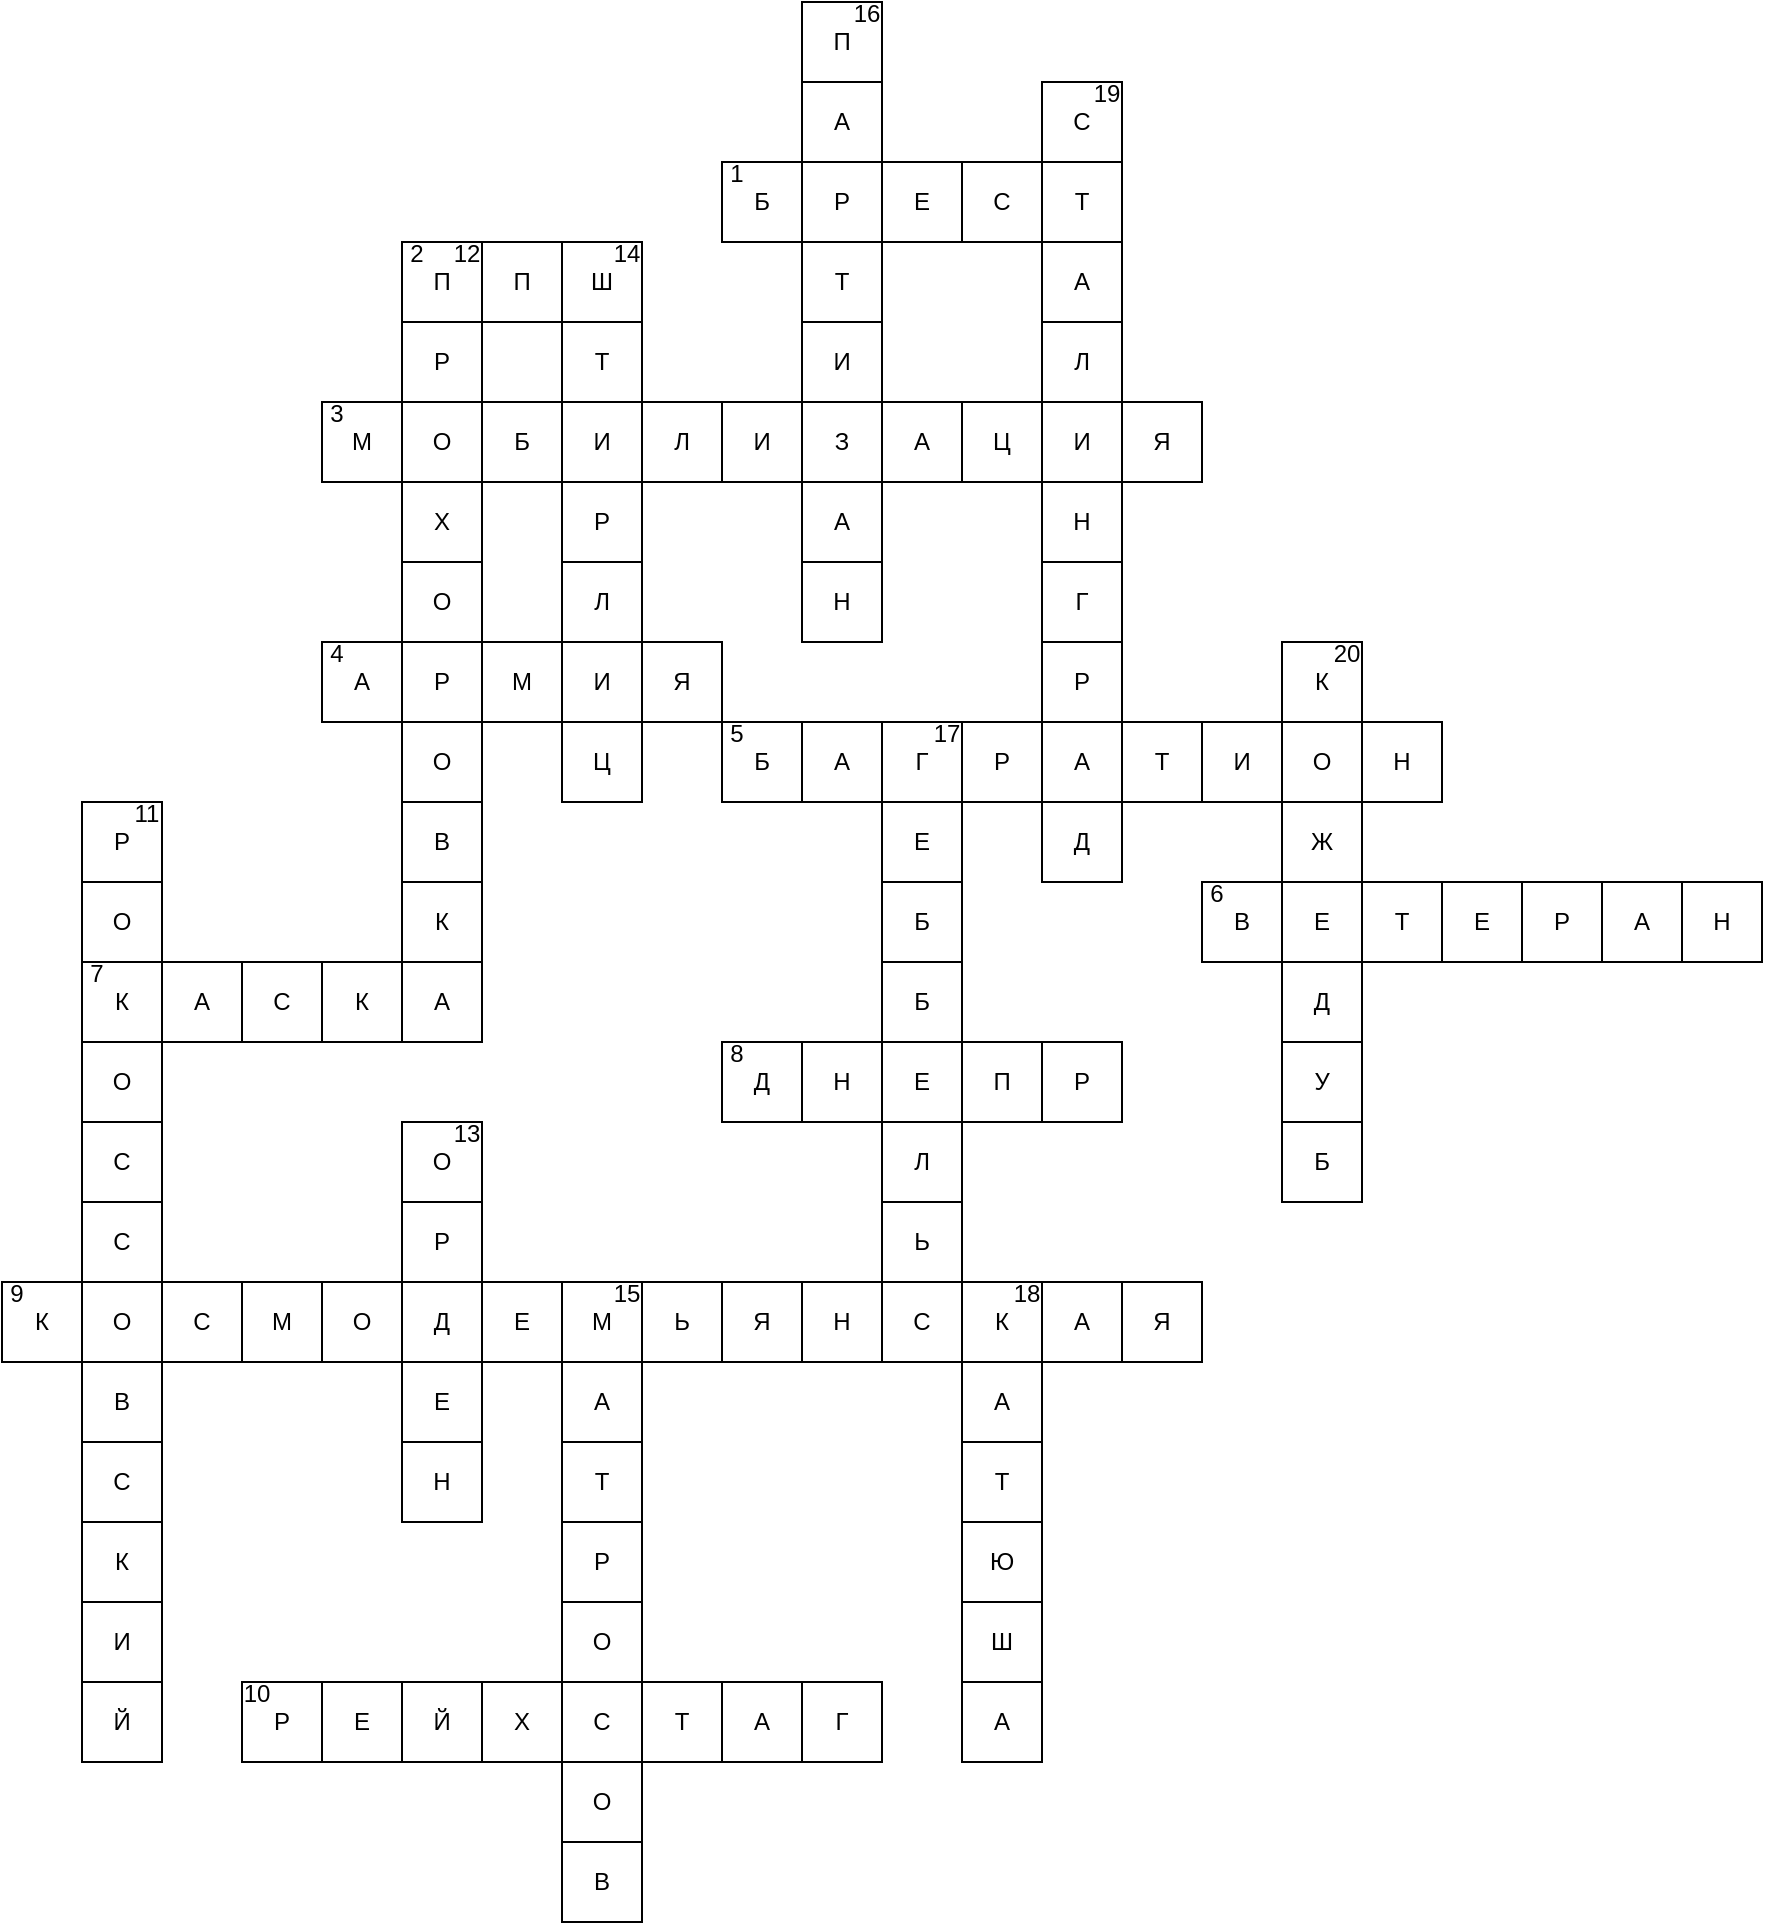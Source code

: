 <mxfile version="26.2.2">
  <diagram name="Page-1" id="Yof0ojMYx1vQy4aXH5or">
    <mxGraphModel dx="978" dy="1852" grid="1" gridSize="10" guides="1" tooltips="1" connect="1" arrows="1" fold="1" page="1" pageScale="1" pageWidth="850" pageHeight="1100" math="0" shadow="0">
      <root>
        <mxCell id="0" />
        <mxCell id="1" parent="0" />
        <mxCell id="xLKOxf6W05N18zcQDcPB-1" value="П" style="whiteSpace=wrap;html=1;aspect=fixed;" parent="1" vertex="1">
          <mxGeometry x="200" y="120" width="40" height="40" as="geometry" />
        </mxCell>
        <mxCell id="xLKOxf6W05N18zcQDcPB-2" value="П" style="whiteSpace=wrap;html=1;aspect=fixed;" parent="1" vertex="1">
          <mxGeometry x="240" y="120" width="40" height="40" as="geometry" />
        </mxCell>
        <mxCell id="xLKOxf6W05N18zcQDcPB-3" value="Ш" style="whiteSpace=wrap;html=1;aspect=fixed;" parent="1" vertex="1">
          <mxGeometry x="280" y="120" width="40" height="40" as="geometry" />
        </mxCell>
        <mxCell id="xLKOxf6W05N18zcQDcPB-5" value="Т" style="whiteSpace=wrap;html=1;aspect=fixed;" parent="1" vertex="1">
          <mxGeometry x="280" y="160" width="40" height="40" as="geometry" />
        </mxCell>
        <mxCell id="xLKOxf6W05N18zcQDcPB-6" value="И" style="whiteSpace=wrap;html=1;aspect=fixed;" parent="1" vertex="1">
          <mxGeometry x="280" y="200" width="40" height="40" as="geometry" />
        </mxCell>
        <mxCell id="xLKOxf6W05N18zcQDcPB-7" value="Р" style="whiteSpace=wrap;html=1;aspect=fixed;" parent="1" vertex="1">
          <mxGeometry x="280" y="240" width="40" height="40" as="geometry" />
        </mxCell>
        <mxCell id="xLKOxf6W05N18zcQDcPB-8" value="Л" style="whiteSpace=wrap;html=1;aspect=fixed;" parent="1" vertex="1">
          <mxGeometry x="280" y="280" width="40" height="40" as="geometry" />
        </mxCell>
        <mxCell id="xLKOxf6W05N18zcQDcPB-9" value="И" style="whiteSpace=wrap;html=1;aspect=fixed;" parent="1" vertex="1">
          <mxGeometry x="280" y="320" width="40" height="40" as="geometry" />
        </mxCell>
        <mxCell id="xLKOxf6W05N18zcQDcPB-10" value="Ц" style="whiteSpace=wrap;html=1;aspect=fixed;" parent="1" vertex="1">
          <mxGeometry x="280" y="360" width="40" height="40" as="geometry" />
        </mxCell>
        <mxCell id="xLKOxf6W05N18zcQDcPB-11" value="Р" style="whiteSpace=wrap;html=1;aspect=fixed;" parent="1" vertex="1">
          <mxGeometry x="200" y="160" width="40" height="40" as="geometry" />
        </mxCell>
        <mxCell id="xLKOxf6W05N18zcQDcPB-12" value="О" style="whiteSpace=wrap;html=1;aspect=fixed;" parent="1" vertex="1">
          <mxGeometry x="200" y="200" width="40" height="40" as="geometry" />
        </mxCell>
        <mxCell id="xLKOxf6W05N18zcQDcPB-13" value="Х" style="whiteSpace=wrap;html=1;aspect=fixed;" parent="1" vertex="1">
          <mxGeometry x="200" y="240" width="40" height="40" as="geometry" />
        </mxCell>
        <mxCell id="xLKOxf6W05N18zcQDcPB-14" value="О" style="whiteSpace=wrap;html=1;aspect=fixed;" parent="1" vertex="1">
          <mxGeometry x="200" y="280" width="40" height="40" as="geometry" />
        </mxCell>
        <mxCell id="xLKOxf6W05N18zcQDcPB-15" value="Р" style="whiteSpace=wrap;html=1;aspect=fixed;" parent="1" vertex="1">
          <mxGeometry x="200" y="320" width="40" height="40" as="geometry" />
        </mxCell>
        <mxCell id="xLKOxf6W05N18zcQDcPB-16" value="О" style="whiteSpace=wrap;html=1;aspect=fixed;" parent="1" vertex="1">
          <mxGeometry x="200" y="360" width="40" height="40" as="geometry" />
        </mxCell>
        <mxCell id="xLKOxf6W05N18zcQDcPB-17" value="В" style="whiteSpace=wrap;html=1;aspect=fixed;" parent="1" vertex="1">
          <mxGeometry x="200" y="400" width="40" height="40" as="geometry" />
        </mxCell>
        <mxCell id="xLKOxf6W05N18zcQDcPB-20" value="М" style="whiteSpace=wrap;html=1;aspect=fixed;" parent="1" vertex="1">
          <mxGeometry x="240" y="320" width="40" height="40" as="geometry" />
        </mxCell>
        <mxCell id="xLKOxf6W05N18zcQDcPB-21" value="Я" style="whiteSpace=wrap;html=1;aspect=fixed;" parent="1" vertex="1">
          <mxGeometry x="320" y="320" width="40" height="40" as="geometry" />
        </mxCell>
        <mxCell id="xLKOxf6W05N18zcQDcPB-45" value="М" style="whiteSpace=wrap;html=1;aspect=fixed;" parent="1" vertex="1">
          <mxGeometry x="160" y="200" width="40" height="40" as="geometry" />
        </mxCell>
        <mxCell id="xLKOxf6W05N18zcQDcPB-46" value="Б" style="whiteSpace=wrap;html=1;aspect=fixed;" parent="1" vertex="1">
          <mxGeometry x="240" y="200" width="40" height="40" as="geometry" />
        </mxCell>
        <mxCell id="xLKOxf6W05N18zcQDcPB-47" value="Л" style="whiteSpace=wrap;html=1;aspect=fixed;" parent="1" vertex="1">
          <mxGeometry x="320" y="200" width="40" height="40" as="geometry" />
        </mxCell>
        <mxCell id="xLKOxf6W05N18zcQDcPB-48" value="И" style="whiteSpace=wrap;html=1;aspect=fixed;" parent="1" vertex="1">
          <mxGeometry x="360" y="200" width="40" height="40" as="geometry" />
        </mxCell>
        <mxCell id="xLKOxf6W05N18zcQDcPB-49" value="З" style="whiteSpace=wrap;html=1;aspect=fixed;" parent="1" vertex="1">
          <mxGeometry x="400" y="200" width="40" height="40" as="geometry" />
        </mxCell>
        <mxCell id="xLKOxf6W05N18zcQDcPB-50" value="А" style="whiteSpace=wrap;html=1;aspect=fixed;" parent="1" vertex="1">
          <mxGeometry x="440" y="200" width="40" height="40" as="geometry" />
        </mxCell>
        <mxCell id="xLKOxf6W05N18zcQDcPB-51" value="Ц" style="whiteSpace=wrap;html=1;aspect=fixed;" parent="1" vertex="1">
          <mxGeometry x="480" y="200" width="40" height="40" as="geometry" />
        </mxCell>
        <mxCell id="xLKOxf6W05N18zcQDcPB-52" value="И" style="whiteSpace=wrap;html=1;aspect=fixed;" parent="1" vertex="1">
          <mxGeometry x="520" y="200" width="40" height="40" as="geometry" />
        </mxCell>
        <mxCell id="xLKOxf6W05N18zcQDcPB-53" value="Я" style="whiteSpace=wrap;html=1;aspect=fixed;" parent="1" vertex="1">
          <mxGeometry x="560" y="200" width="40" height="40" as="geometry" />
        </mxCell>
        <mxCell id="xLKOxf6W05N18zcQDcPB-54" value="И" style="whiteSpace=wrap;html=1;aspect=fixed;" parent="1" vertex="1">
          <mxGeometry x="400" y="160" width="40" height="40" as="geometry" />
        </mxCell>
        <mxCell id="xLKOxf6W05N18zcQDcPB-55" value="Т" style="whiteSpace=wrap;html=1;aspect=fixed;" parent="1" vertex="1">
          <mxGeometry x="400" y="120" width="40" height="40" as="geometry" />
        </mxCell>
        <mxCell id="xLKOxf6W05N18zcQDcPB-56" value="Р" style="whiteSpace=wrap;html=1;aspect=fixed;" parent="1" vertex="1">
          <mxGeometry x="400" y="80" width="40" height="40" as="geometry" />
        </mxCell>
        <mxCell id="xLKOxf6W05N18zcQDcPB-57" value="А" style="whiteSpace=wrap;html=1;aspect=fixed;" parent="1" vertex="1">
          <mxGeometry x="400" y="240" width="40" height="40" as="geometry" />
        </mxCell>
        <mxCell id="xLKOxf6W05N18zcQDcPB-58" value="Н" style="whiteSpace=wrap;html=1;aspect=fixed;" parent="1" vertex="1">
          <mxGeometry x="400" y="280" width="40" height="40" as="geometry" />
        </mxCell>
        <mxCell id="xLKOxf6W05N18zcQDcPB-59" value="А" style="whiteSpace=wrap;html=1;aspect=fixed;" parent="1" vertex="1">
          <mxGeometry x="400" y="40" width="40" height="40" as="geometry" />
        </mxCell>
        <mxCell id="xLKOxf6W05N18zcQDcPB-60" value="П" style="whiteSpace=wrap;html=1;aspect=fixed;" parent="1" vertex="1">
          <mxGeometry x="400" width="40" height="40" as="geometry" />
        </mxCell>
        <mxCell id="xLKOxf6W05N18zcQDcPB-61" value="Л" style="whiteSpace=wrap;html=1;aspect=fixed;" parent="1" vertex="1">
          <mxGeometry x="520" y="160" width="40" height="40" as="geometry" />
        </mxCell>
        <mxCell id="xLKOxf6W05N18zcQDcPB-62" value="А" style="whiteSpace=wrap;html=1;aspect=fixed;" parent="1" vertex="1">
          <mxGeometry x="520" y="120" width="40" height="40" as="geometry" />
        </mxCell>
        <mxCell id="xLKOxf6W05N18zcQDcPB-63" value="Т" style="whiteSpace=wrap;html=1;aspect=fixed;" parent="1" vertex="1">
          <mxGeometry x="520" y="80" width="40" height="40" as="geometry" />
        </mxCell>
        <mxCell id="xLKOxf6W05N18zcQDcPB-64" value="С" style="whiteSpace=wrap;html=1;aspect=fixed;" parent="1" vertex="1">
          <mxGeometry x="520" y="40" width="40" height="40" as="geometry" />
        </mxCell>
        <mxCell id="xLKOxf6W05N18zcQDcPB-65" value="Н" style="whiteSpace=wrap;html=1;aspect=fixed;" parent="1" vertex="1">
          <mxGeometry x="520" y="240" width="40" height="40" as="geometry" />
        </mxCell>
        <mxCell id="xLKOxf6W05N18zcQDcPB-66" value="Г" style="whiteSpace=wrap;html=1;aspect=fixed;" parent="1" vertex="1">
          <mxGeometry x="520" y="280" width="40" height="40" as="geometry" />
        </mxCell>
        <mxCell id="xLKOxf6W05N18zcQDcPB-67" value="Р" style="whiteSpace=wrap;html=1;aspect=fixed;" parent="1" vertex="1">
          <mxGeometry x="520" y="320" width="40" height="40" as="geometry" />
        </mxCell>
        <mxCell id="xLKOxf6W05N18zcQDcPB-68" value="А" style="whiteSpace=wrap;html=1;aspect=fixed;" parent="1" vertex="1">
          <mxGeometry x="520" y="360" width="40" height="40" as="geometry" />
        </mxCell>
        <mxCell id="xLKOxf6W05N18zcQDcPB-69" value="Д" style="whiteSpace=wrap;html=1;aspect=fixed;" parent="1" vertex="1">
          <mxGeometry x="520" y="400" width="40" height="40" as="geometry" />
        </mxCell>
        <mxCell id="xLKOxf6W05N18zcQDcPB-70" value="Б" style="whiteSpace=wrap;html=1;aspect=fixed;" parent="1" vertex="1">
          <mxGeometry x="360" y="80" width="40" height="40" as="geometry" />
        </mxCell>
        <mxCell id="xLKOxf6W05N18zcQDcPB-71" value="Е" style="whiteSpace=wrap;html=1;aspect=fixed;" parent="1" vertex="1">
          <mxGeometry x="440" y="80" width="40" height="40" as="geometry" />
        </mxCell>
        <mxCell id="xLKOxf6W05N18zcQDcPB-72" value="С" style="whiteSpace=wrap;html=1;aspect=fixed;" parent="1" vertex="1">
          <mxGeometry x="480" y="80" width="40" height="40" as="geometry" />
        </mxCell>
        <mxCell id="xLKOxf6W05N18zcQDcPB-73" value="Р" style="whiteSpace=wrap;html=1;aspect=fixed;" parent="1" vertex="1">
          <mxGeometry x="480" y="360" width="40" height="40" as="geometry" />
        </mxCell>
        <mxCell id="xLKOxf6W05N18zcQDcPB-74" value="Г" style="whiteSpace=wrap;html=1;aspect=fixed;" parent="1" vertex="1">
          <mxGeometry x="440" y="360" width="40" height="40" as="geometry" />
        </mxCell>
        <mxCell id="xLKOxf6W05N18zcQDcPB-75" value="А" style="whiteSpace=wrap;html=1;aspect=fixed;" parent="1" vertex="1">
          <mxGeometry x="400" y="360" width="40" height="40" as="geometry" />
        </mxCell>
        <mxCell id="xLKOxf6W05N18zcQDcPB-76" value="Б" style="whiteSpace=wrap;html=1;aspect=fixed;" parent="1" vertex="1">
          <mxGeometry x="360" y="360" width="40" height="40" as="geometry" />
        </mxCell>
        <mxCell id="xLKOxf6W05N18zcQDcPB-77" value="Т" style="whiteSpace=wrap;html=1;aspect=fixed;" parent="1" vertex="1">
          <mxGeometry x="560" y="360" width="40" height="40" as="geometry" />
        </mxCell>
        <mxCell id="xLKOxf6W05N18zcQDcPB-78" value="И" style="whiteSpace=wrap;html=1;aspect=fixed;" parent="1" vertex="1">
          <mxGeometry x="600" y="360" width="40" height="40" as="geometry" />
        </mxCell>
        <mxCell id="xLKOxf6W05N18zcQDcPB-79" value="О" style="whiteSpace=wrap;html=1;aspect=fixed;" parent="1" vertex="1">
          <mxGeometry x="640" y="360" width="40" height="40" as="geometry" />
        </mxCell>
        <mxCell id="xLKOxf6W05N18zcQDcPB-80" value="Н" style="whiteSpace=wrap;html=1;aspect=fixed;" parent="1" vertex="1">
          <mxGeometry x="680" y="360" width="40" height="40" as="geometry" />
        </mxCell>
        <mxCell id="xLKOxf6W05N18zcQDcPB-82" value="Е" style="whiteSpace=wrap;html=1;aspect=fixed;" parent="1" vertex="1">
          <mxGeometry x="440" y="400" width="40" height="40" as="geometry" />
        </mxCell>
        <mxCell id="xLKOxf6W05N18zcQDcPB-83" value="Б" style="whiteSpace=wrap;html=1;aspect=fixed;" parent="1" vertex="1">
          <mxGeometry x="440" y="440" width="40" height="40" as="geometry" />
        </mxCell>
        <mxCell id="xLKOxf6W05N18zcQDcPB-84" value="Б" style="whiteSpace=wrap;html=1;aspect=fixed;" parent="1" vertex="1">
          <mxGeometry x="440" y="480" width="40" height="40" as="geometry" />
        </mxCell>
        <mxCell id="xLKOxf6W05N18zcQDcPB-85" value="Е" style="whiteSpace=wrap;html=1;aspect=fixed;" parent="1" vertex="1">
          <mxGeometry x="440" y="520" width="40" height="40" as="geometry" />
        </mxCell>
        <mxCell id="xLKOxf6W05N18zcQDcPB-86" value="Л" style="whiteSpace=wrap;html=1;aspect=fixed;" parent="1" vertex="1">
          <mxGeometry x="440" y="560" width="40" height="40" as="geometry" />
        </mxCell>
        <mxCell id="xLKOxf6W05N18zcQDcPB-87" value="Ь" style="whiteSpace=wrap;html=1;aspect=fixed;" parent="1" vertex="1">
          <mxGeometry x="440" y="600" width="40" height="40" as="geometry" />
        </mxCell>
        <mxCell id="xLKOxf6W05N18zcQDcPB-88" value="С" style="whiteSpace=wrap;html=1;aspect=fixed;" parent="1" vertex="1">
          <mxGeometry x="440" y="640" width="40" height="40" as="geometry" />
        </mxCell>
        <mxCell id="xLKOxf6W05N18zcQDcPB-89" value="К" style="whiteSpace=wrap;html=1;aspect=fixed;" parent="1" vertex="1">
          <mxGeometry x="640" y="320" width="40" height="40" as="geometry" />
        </mxCell>
        <mxCell id="xLKOxf6W05N18zcQDcPB-90" value="Ж" style="whiteSpace=wrap;html=1;aspect=fixed;" parent="1" vertex="1">
          <mxGeometry x="640" y="400" width="40" height="40" as="geometry" />
        </mxCell>
        <mxCell id="xLKOxf6W05N18zcQDcPB-91" value="Е" style="whiteSpace=wrap;html=1;aspect=fixed;" parent="1" vertex="1">
          <mxGeometry x="640" y="440" width="40" height="40" as="geometry" />
        </mxCell>
        <mxCell id="xLKOxf6W05N18zcQDcPB-92" value="Д" style="whiteSpace=wrap;html=1;aspect=fixed;" parent="1" vertex="1">
          <mxGeometry x="640" y="480" width="40" height="40" as="geometry" />
        </mxCell>
        <mxCell id="xLKOxf6W05N18zcQDcPB-93" value="У" style="whiteSpace=wrap;html=1;aspect=fixed;" parent="1" vertex="1">
          <mxGeometry x="640" y="520" width="40" height="40" as="geometry" />
        </mxCell>
        <mxCell id="xLKOxf6W05N18zcQDcPB-94" value="Б" style="whiteSpace=wrap;html=1;aspect=fixed;" parent="1" vertex="1">
          <mxGeometry x="640" y="560" width="40" height="40" as="geometry" />
        </mxCell>
        <mxCell id="xLKOxf6W05N18zcQDcPB-95" value="К" style="whiteSpace=wrap;html=1;aspect=fixed;" parent="1" vertex="1">
          <mxGeometry x="480" y="640" width="40" height="40" as="geometry" />
        </mxCell>
        <mxCell id="xLKOxf6W05N18zcQDcPB-96" value="А" style="whiteSpace=wrap;html=1;aspect=fixed;" parent="1" vertex="1">
          <mxGeometry x="520" y="640" width="40" height="40" as="geometry" />
        </mxCell>
        <mxCell id="xLKOxf6W05N18zcQDcPB-97" value="Я" style="whiteSpace=wrap;html=1;aspect=fixed;" parent="1" vertex="1">
          <mxGeometry x="560" y="640" width="40" height="40" as="geometry" />
        </mxCell>
        <mxCell id="xLKOxf6W05N18zcQDcPB-98" value="Я" style="whiteSpace=wrap;html=1;aspect=fixed;" parent="1" vertex="1">
          <mxGeometry x="360" y="640" width="40" height="40" as="geometry" />
        </mxCell>
        <mxCell id="xLKOxf6W05N18zcQDcPB-99" value="Ь" style="whiteSpace=wrap;html=1;aspect=fixed;" parent="1" vertex="1">
          <mxGeometry x="320" y="640" width="40" height="40" as="geometry" />
        </mxCell>
        <mxCell id="xLKOxf6W05N18zcQDcPB-100" value="М" style="whiteSpace=wrap;html=1;aspect=fixed;" parent="1" vertex="1">
          <mxGeometry x="280" y="640" width="40" height="40" as="geometry" />
        </mxCell>
        <mxCell id="xLKOxf6W05N18zcQDcPB-101" value="Е" style="whiteSpace=wrap;html=1;aspect=fixed;" parent="1" vertex="1">
          <mxGeometry x="240" y="640" width="40" height="40" as="geometry" />
        </mxCell>
        <mxCell id="xLKOxf6W05N18zcQDcPB-102" value="Д" style="whiteSpace=wrap;html=1;aspect=fixed;" parent="1" vertex="1">
          <mxGeometry x="200" y="640" width="40" height="40" as="geometry" />
        </mxCell>
        <mxCell id="xLKOxf6W05N18zcQDcPB-103" value="О" style="whiteSpace=wrap;html=1;aspect=fixed;" parent="1" vertex="1">
          <mxGeometry x="160" y="640" width="40" height="40" as="geometry" />
        </mxCell>
        <mxCell id="xLKOxf6W05N18zcQDcPB-104" value="М" style="whiteSpace=wrap;html=1;aspect=fixed;" parent="1" vertex="1">
          <mxGeometry x="120" y="640" width="40" height="40" as="geometry" />
        </mxCell>
        <mxCell id="xLKOxf6W05N18zcQDcPB-105" value="С" style="whiteSpace=wrap;html=1;aspect=fixed;" parent="1" vertex="1">
          <mxGeometry x="80" y="640" width="40" height="40" as="geometry" />
        </mxCell>
        <mxCell id="xLKOxf6W05N18zcQDcPB-107" value="&lt;span style=&quot;font-weight: normal;&quot;&gt;К&lt;/span&gt;" style="whiteSpace=wrap;html=1;aspect=fixed;fontStyle=1" parent="1" vertex="1">
          <mxGeometry y="640" width="40" height="40" as="geometry" />
        </mxCell>
        <mxCell id="xLKOxf6W05N18zcQDcPB-108" value="Н" style="whiteSpace=wrap;html=1;aspect=fixed;" parent="1" vertex="1">
          <mxGeometry x="400" y="640" width="40" height="40" as="geometry" />
        </mxCell>
        <mxCell id="xLKOxf6W05N18zcQDcPB-109" value="В" style="whiteSpace=wrap;html=1;aspect=fixed;" parent="1" vertex="1">
          <mxGeometry x="40" y="680" width="40" height="40" as="geometry" />
        </mxCell>
        <mxCell id="xLKOxf6W05N18zcQDcPB-110" value="О" style="whiteSpace=wrap;html=1;aspect=fixed;" parent="1" vertex="1">
          <mxGeometry x="40" y="640" width="40" height="40" as="geometry" />
        </mxCell>
        <mxCell id="xLKOxf6W05N18zcQDcPB-111" value="С" style="whiteSpace=wrap;html=1;aspect=fixed;" parent="1" vertex="1">
          <mxGeometry x="40" y="600" width="40" height="40" as="geometry" />
        </mxCell>
        <mxCell id="xLKOxf6W05N18zcQDcPB-112" value="О" style="whiteSpace=wrap;html=1;aspect=fixed;" parent="1" vertex="1">
          <mxGeometry x="40" y="520" width="40" height="40" as="geometry" />
        </mxCell>
        <mxCell id="xLKOxf6W05N18zcQDcPB-113" value="К" style="whiteSpace=wrap;html=1;aspect=fixed;" parent="1" vertex="1">
          <mxGeometry x="40" y="480" width="40" height="40" as="geometry" />
        </mxCell>
        <mxCell id="xLKOxf6W05N18zcQDcPB-114" value="О" style="whiteSpace=wrap;html=1;aspect=fixed;" parent="1" vertex="1">
          <mxGeometry x="40" y="440" width="40" height="40" as="geometry" />
        </mxCell>
        <mxCell id="xLKOxf6W05N18zcQDcPB-115" value="Р" style="whiteSpace=wrap;html=1;aspect=fixed;" parent="1" vertex="1">
          <mxGeometry x="40" y="400" width="40" height="40" as="geometry" />
        </mxCell>
        <mxCell id="xLKOxf6W05N18zcQDcPB-116" value="К" style="whiteSpace=wrap;html=1;aspect=fixed;" parent="1" vertex="1">
          <mxGeometry x="40" y="760" width="40" height="40" as="geometry" />
        </mxCell>
        <mxCell id="xLKOxf6W05N18zcQDcPB-117" value="И" style="whiteSpace=wrap;html=1;aspect=fixed;" parent="1" vertex="1">
          <mxGeometry x="40" y="800" width="40" height="40" as="geometry" />
        </mxCell>
        <mxCell id="xLKOxf6W05N18zcQDcPB-118" value="Й" style="whiteSpace=wrap;html=1;aspect=fixed;" parent="1" vertex="1">
          <mxGeometry x="40" y="840" width="40" height="40" as="geometry" />
        </mxCell>
        <mxCell id="xLKOxf6W05N18zcQDcPB-119" value="Д" style="whiteSpace=wrap;html=1;aspect=fixed;" parent="1" vertex="1">
          <mxGeometry x="360" y="520" width="40" height="40" as="geometry" />
        </mxCell>
        <mxCell id="xLKOxf6W05N18zcQDcPB-120" value="Н" style="whiteSpace=wrap;html=1;aspect=fixed;" parent="1" vertex="1">
          <mxGeometry x="400" y="520" width="40" height="40" as="geometry" />
        </mxCell>
        <mxCell id="xLKOxf6W05N18zcQDcPB-121" value="П" style="whiteSpace=wrap;html=1;aspect=fixed;" parent="1" vertex="1">
          <mxGeometry x="480" y="520" width="40" height="40" as="geometry" />
        </mxCell>
        <mxCell id="xLKOxf6W05N18zcQDcPB-122" value="Р" style="whiteSpace=wrap;html=1;aspect=fixed;" parent="1" vertex="1">
          <mxGeometry x="520" y="520" width="40" height="40" as="geometry" />
        </mxCell>
        <mxCell id="xLKOxf6W05N18zcQDcPB-123" value="Р" style="whiteSpace=wrap;html=1;aspect=fixed;" parent="1" vertex="1">
          <mxGeometry x="200" y="600" width="40" height="40" as="geometry" />
        </mxCell>
        <mxCell id="xLKOxf6W05N18zcQDcPB-124" value="О" style="whiteSpace=wrap;html=1;aspect=fixed;" parent="1" vertex="1">
          <mxGeometry x="200" y="560" width="40" height="40" as="geometry" />
        </mxCell>
        <mxCell id="xLKOxf6W05N18zcQDcPB-125" value="Е" style="whiteSpace=wrap;html=1;aspect=fixed;" parent="1" vertex="1">
          <mxGeometry x="200" y="680" width="40" height="40" as="geometry" />
        </mxCell>
        <mxCell id="xLKOxf6W05N18zcQDcPB-126" value="Н" style="whiteSpace=wrap;html=1;aspect=fixed;" parent="1" vertex="1">
          <mxGeometry x="200" y="720" width="40" height="40" as="geometry" />
        </mxCell>
        <mxCell id="xLKOxf6W05N18zcQDcPB-127" value="В" style="whiteSpace=wrap;html=1;aspect=fixed;" parent="1" vertex="1">
          <mxGeometry x="600" y="440" width="40" height="40" as="geometry" />
        </mxCell>
        <mxCell id="xLKOxf6W05N18zcQDcPB-128" value="Т" style="whiteSpace=wrap;html=1;aspect=fixed;" parent="1" vertex="1">
          <mxGeometry x="680" y="440" width="40" height="40" as="geometry" />
        </mxCell>
        <mxCell id="xLKOxf6W05N18zcQDcPB-129" value="Е" style="whiteSpace=wrap;html=1;aspect=fixed;" parent="1" vertex="1">
          <mxGeometry x="720" y="440" width="40" height="40" as="geometry" />
        </mxCell>
        <mxCell id="xLKOxf6W05N18zcQDcPB-130" value="Р" style="whiteSpace=wrap;html=1;aspect=fixed;" parent="1" vertex="1">
          <mxGeometry x="760" y="440" width="40" height="40" as="geometry" />
        </mxCell>
        <mxCell id="xLKOxf6W05N18zcQDcPB-131" value="А" style="whiteSpace=wrap;html=1;aspect=fixed;" parent="1" vertex="1">
          <mxGeometry x="800" y="440" width="40" height="40" as="geometry" />
        </mxCell>
        <mxCell id="xLKOxf6W05N18zcQDcPB-132" value="Н" style="whiteSpace=wrap;html=1;aspect=fixed;" parent="1" vertex="1">
          <mxGeometry x="840" y="440" width="40" height="40" as="geometry" />
        </mxCell>
        <mxCell id="xLKOxf6W05N18zcQDcPB-133" value="А" style="whiteSpace=wrap;html=1;aspect=fixed;" parent="1" vertex="1">
          <mxGeometry x="280" y="680" width="40" height="40" as="geometry" />
        </mxCell>
        <mxCell id="xLKOxf6W05N18zcQDcPB-135" value="Т" style="whiteSpace=wrap;html=1;aspect=fixed;" parent="1" vertex="1">
          <mxGeometry x="280" y="720" width="40" height="40" as="geometry" />
        </mxCell>
        <mxCell id="xLKOxf6W05N18zcQDcPB-136" value="Р" style="whiteSpace=wrap;html=1;aspect=fixed;" parent="1" vertex="1">
          <mxGeometry x="280" y="760" width="40" height="40" as="geometry" />
        </mxCell>
        <mxCell id="xLKOxf6W05N18zcQDcPB-137" value="О" style="whiteSpace=wrap;html=1;aspect=fixed;" parent="1" vertex="1">
          <mxGeometry x="280" y="800" width="40" height="40" as="geometry" />
        </mxCell>
        <mxCell id="xLKOxf6W05N18zcQDcPB-138" value="С" style="whiteSpace=wrap;html=1;aspect=fixed;" parent="1" vertex="1">
          <mxGeometry x="280" y="840" width="40" height="40" as="geometry" />
        </mxCell>
        <mxCell id="xLKOxf6W05N18zcQDcPB-139" value="О" style="whiteSpace=wrap;html=1;aspect=fixed;" parent="1" vertex="1">
          <mxGeometry x="280" y="880" width="40" height="40" as="geometry" />
        </mxCell>
        <mxCell id="xLKOxf6W05N18zcQDcPB-140" value="В" style="whiteSpace=wrap;html=1;aspect=fixed;" parent="1" vertex="1">
          <mxGeometry x="280" y="920" width="40" height="40" as="geometry" />
        </mxCell>
        <mxCell id="xLKOxf6W05N18zcQDcPB-149" value="А" style="whiteSpace=wrap;html=1;aspect=fixed;" parent="1" vertex="1">
          <mxGeometry x="480" y="680" width="40" height="40" as="geometry" />
        </mxCell>
        <mxCell id="xLKOxf6W05N18zcQDcPB-150" value="Т" style="whiteSpace=wrap;html=1;aspect=fixed;" parent="1" vertex="1">
          <mxGeometry x="480" y="720" width="40" height="40" as="geometry" />
        </mxCell>
        <mxCell id="xLKOxf6W05N18zcQDcPB-151" value="Ю" style="whiteSpace=wrap;html=1;aspect=fixed;" parent="1" vertex="1">
          <mxGeometry x="480" y="760" width="40" height="40" as="geometry" />
        </mxCell>
        <mxCell id="xLKOxf6W05N18zcQDcPB-152" value="Ш" style="whiteSpace=wrap;html=1;aspect=fixed;" parent="1" vertex="1">
          <mxGeometry x="480" y="800" width="40" height="40" as="geometry" />
        </mxCell>
        <mxCell id="xLKOxf6W05N18zcQDcPB-153" value="А" style="whiteSpace=wrap;html=1;aspect=fixed;" parent="1" vertex="1">
          <mxGeometry x="480" y="840" width="40" height="40" as="geometry" />
        </mxCell>
        <mxCell id="xLKOxf6W05N18zcQDcPB-154" value="Х" style="whiteSpace=wrap;html=1;aspect=fixed;" parent="1" vertex="1">
          <mxGeometry x="240" y="840" width="40" height="40" as="geometry" />
        </mxCell>
        <mxCell id="xLKOxf6W05N18zcQDcPB-155" value="Й" style="whiteSpace=wrap;html=1;aspect=fixed;" parent="1" vertex="1">
          <mxGeometry x="200" y="840" width="40" height="40" as="geometry" />
        </mxCell>
        <mxCell id="xLKOxf6W05N18zcQDcPB-156" value="Т" style="whiteSpace=wrap;html=1;aspect=fixed;" parent="1" vertex="1">
          <mxGeometry x="320" y="840" width="40" height="40" as="geometry" />
        </mxCell>
        <mxCell id="xLKOxf6W05N18zcQDcPB-157" value="А" style="whiteSpace=wrap;html=1;aspect=fixed;" parent="1" vertex="1">
          <mxGeometry x="360" y="840" width="40" height="40" as="geometry" />
        </mxCell>
        <mxCell id="xLKOxf6W05N18zcQDcPB-158" value="Г" style="whiteSpace=wrap;html=1;aspect=fixed;" parent="1" vertex="1">
          <mxGeometry x="400" y="840" width="40" height="40" as="geometry" />
        </mxCell>
        <mxCell id="xLKOxf6W05N18zcQDcPB-159" value="Е" style="whiteSpace=wrap;html=1;aspect=fixed;" parent="1" vertex="1">
          <mxGeometry x="160" y="840" width="40" height="40" as="geometry" />
        </mxCell>
        <mxCell id="xLKOxf6W05N18zcQDcPB-160" value="Р" style="whiteSpace=wrap;html=1;aspect=fixed;" parent="1" vertex="1">
          <mxGeometry x="120" y="840" width="40" height="40" as="geometry" />
        </mxCell>
        <mxCell id="xLKOxf6W05N18zcQDcPB-164" value="А" style="whiteSpace=wrap;html=1;aspect=fixed;" parent="1" vertex="1">
          <mxGeometry x="200" y="480" width="40" height="40" as="geometry" />
        </mxCell>
        <mxCell id="xLKOxf6W05N18zcQDcPB-176" value="1" style="text;html=1;align=center;verticalAlign=middle;whiteSpace=wrap;rounded=0;fontSize=12;" parent="1" vertex="1">
          <mxGeometry x="360" y="80" width="15" height="12" as="geometry" />
        </mxCell>
        <mxCell id="vLeQGKEVFxL9omsqXR2X-1" value="К" style="whiteSpace=wrap;html=1;aspect=fixed;" parent="1" vertex="1">
          <mxGeometry x="200" y="440" width="40" height="40" as="geometry" />
        </mxCell>
        <mxCell id="vLeQGKEVFxL9omsqXR2X-3" value="А" style="whiteSpace=wrap;html=1;aspect=fixed;" parent="1" vertex="1">
          <mxGeometry x="160" y="320" width="40" height="40" as="geometry" />
        </mxCell>
        <mxCell id="E5bMMDVjK52SLlgIKBjs-1" value="С" style="whiteSpace=wrap;html=1;aspect=fixed;" parent="1" vertex="1">
          <mxGeometry x="40" y="720" width="40" height="40" as="geometry" />
        </mxCell>
        <mxCell id="E5bMMDVjK52SLlgIKBjs-2" value="С" style="whiteSpace=wrap;html=1;aspect=fixed;" parent="1" vertex="1">
          <mxGeometry x="40" y="560" width="40" height="40" as="geometry" />
        </mxCell>
        <mxCell id="E5bMMDVjK52SLlgIKBjs-3" value="А" style="whiteSpace=wrap;html=1;aspect=fixed;" parent="1" vertex="1">
          <mxGeometry x="80" y="480" width="40" height="40" as="geometry" />
        </mxCell>
        <mxCell id="E5bMMDVjK52SLlgIKBjs-4" value="С" style="whiteSpace=wrap;html=1;aspect=fixed;" parent="1" vertex="1">
          <mxGeometry x="120" y="480" width="40" height="40" as="geometry" />
        </mxCell>
        <mxCell id="E5bMMDVjK52SLlgIKBjs-5" value="К" style="whiteSpace=wrap;html=1;aspect=fixed;" parent="1" vertex="1">
          <mxGeometry x="160" y="480" width="40" height="40" as="geometry" />
        </mxCell>
        <mxCell id="E5bMMDVjK52SLlgIKBjs-6" value="2" style="text;html=1;align=center;verticalAlign=middle;whiteSpace=wrap;rounded=0;fontSize=12;" parent="1" vertex="1">
          <mxGeometry x="200" y="120" width="15" height="12" as="geometry" />
        </mxCell>
        <mxCell id="E5bMMDVjK52SLlgIKBjs-7" value="3" style="text;html=1;align=center;verticalAlign=middle;whiteSpace=wrap;rounded=0;fontSize=12;" parent="1" vertex="1">
          <mxGeometry x="160" y="200" width="15" height="12" as="geometry" />
        </mxCell>
        <mxCell id="E5bMMDVjK52SLlgIKBjs-8" value="4" style="text;html=1;align=center;verticalAlign=middle;whiteSpace=wrap;rounded=0;fontSize=12;" parent="1" vertex="1">
          <mxGeometry x="160" y="320" width="15" height="12" as="geometry" />
        </mxCell>
        <mxCell id="E5bMMDVjK52SLlgIKBjs-9" value="5" style="text;html=1;align=center;verticalAlign=middle;whiteSpace=wrap;rounded=0;fontSize=12;" parent="1" vertex="1">
          <mxGeometry x="360" y="360" width="15" height="12" as="geometry" />
        </mxCell>
        <mxCell id="E5bMMDVjK52SLlgIKBjs-10" value="6" style="text;html=1;align=center;verticalAlign=middle;whiteSpace=wrap;rounded=0;fontSize=12;" parent="1" vertex="1">
          <mxGeometry x="600" y="440" width="15" height="12" as="geometry" />
        </mxCell>
        <mxCell id="E5bMMDVjK52SLlgIKBjs-11" value="7" style="text;html=1;align=center;verticalAlign=middle;whiteSpace=wrap;rounded=0;fontSize=12;" parent="1" vertex="1">
          <mxGeometry x="40" y="480" width="15" height="12" as="geometry" />
        </mxCell>
        <mxCell id="E5bMMDVjK52SLlgIKBjs-12" value="8" style="text;html=1;align=center;verticalAlign=middle;whiteSpace=wrap;rounded=0;fontSize=12;" parent="1" vertex="1">
          <mxGeometry x="360" y="520" width="15" height="12" as="geometry" />
        </mxCell>
        <mxCell id="E5bMMDVjK52SLlgIKBjs-13" value="9" style="text;html=1;align=center;verticalAlign=middle;whiteSpace=wrap;rounded=0;fontSize=12;" parent="1" vertex="1">
          <mxGeometry y="640" width="15" height="12" as="geometry" />
        </mxCell>
        <mxCell id="E5bMMDVjK52SLlgIKBjs-14" value="10" style="text;html=1;align=center;verticalAlign=middle;whiteSpace=wrap;rounded=0;fontSize=12;" parent="1" vertex="1">
          <mxGeometry x="120" y="840" width="15" height="12" as="geometry" />
        </mxCell>
        <mxCell id="E5bMMDVjK52SLlgIKBjs-15" value="11" style="text;html=1;align=center;verticalAlign=middle;whiteSpace=wrap;rounded=0;fontSize=12;" parent="1" vertex="1">
          <mxGeometry x="65" y="400" width="15" height="12" as="geometry" />
        </mxCell>
        <mxCell id="E5bMMDVjK52SLlgIKBjs-16" value="12" style="text;html=1;align=center;verticalAlign=middle;whiteSpace=wrap;rounded=0;fontSize=12;" parent="1" vertex="1">
          <mxGeometry x="225" y="120" width="15" height="12" as="geometry" />
        </mxCell>
        <mxCell id="E5bMMDVjK52SLlgIKBjs-17" value="13" style="text;html=1;align=center;verticalAlign=middle;whiteSpace=wrap;rounded=0;fontSize=12;" parent="1" vertex="1">
          <mxGeometry x="225" y="560" width="15" height="12" as="geometry" />
        </mxCell>
        <mxCell id="E5bMMDVjK52SLlgIKBjs-18" value="14" style="text;html=1;align=center;verticalAlign=middle;whiteSpace=wrap;rounded=0;fontSize=12;" parent="1" vertex="1">
          <mxGeometry x="305" y="120" width="15" height="12" as="geometry" />
        </mxCell>
        <mxCell id="E5bMMDVjK52SLlgIKBjs-19" value="15" style="text;html=1;align=center;verticalAlign=middle;whiteSpace=wrap;rounded=0;fontSize=12;" parent="1" vertex="1">
          <mxGeometry x="305" y="640" width="15" height="12" as="geometry" />
        </mxCell>
        <mxCell id="E5bMMDVjK52SLlgIKBjs-20" value="16" style="text;html=1;align=center;verticalAlign=middle;whiteSpace=wrap;rounded=0;fontSize=12;" parent="1" vertex="1">
          <mxGeometry x="425" width="15" height="12" as="geometry" />
        </mxCell>
        <mxCell id="E5bMMDVjK52SLlgIKBjs-21" value="17" style="text;html=1;align=center;verticalAlign=middle;whiteSpace=wrap;rounded=0;fontSize=12;" parent="1" vertex="1">
          <mxGeometry x="465" y="360" width="15" height="12" as="geometry" />
        </mxCell>
        <mxCell id="E5bMMDVjK52SLlgIKBjs-22" value="19" style="text;html=1;align=center;verticalAlign=middle;whiteSpace=wrap;rounded=0;fontSize=12;" parent="1" vertex="1">
          <mxGeometry x="545" y="40" width="15" height="12" as="geometry" />
        </mxCell>
        <mxCell id="E5bMMDVjK52SLlgIKBjs-23" value="18" style="text;html=1;align=center;verticalAlign=middle;whiteSpace=wrap;rounded=0;fontSize=12;" parent="1" vertex="1">
          <mxGeometry x="505" y="640" width="15" height="12" as="geometry" />
        </mxCell>
        <mxCell id="E5bMMDVjK52SLlgIKBjs-24" value="20" style="text;html=1;align=center;verticalAlign=middle;whiteSpace=wrap;rounded=0;fontSize=12;" parent="1" vertex="1">
          <mxGeometry x="665" y="320" width="15" height="12" as="geometry" />
        </mxCell>
      </root>
    </mxGraphModel>
  </diagram>
</mxfile>
